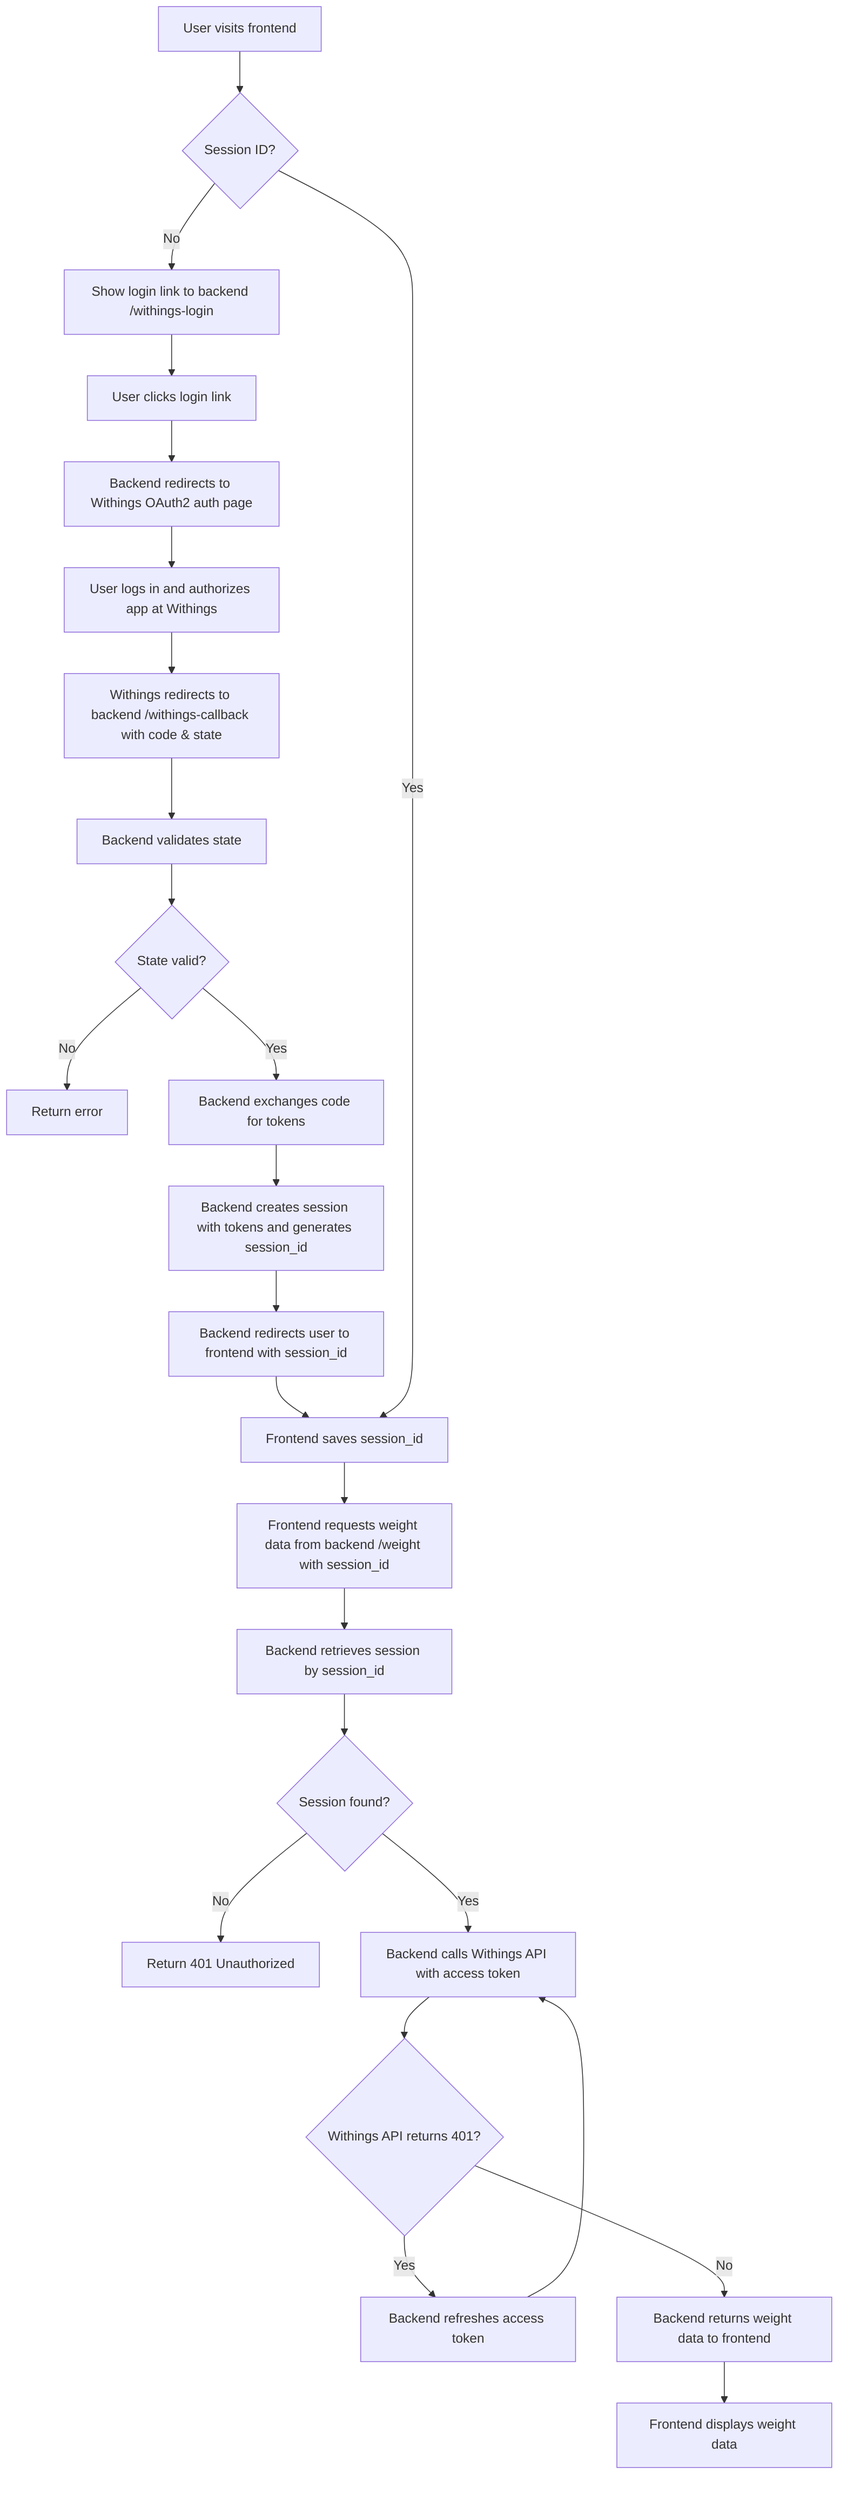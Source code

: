 flowchart TD
    A[User visits frontend] --> B{Session ID?}
    B -- No --> C[Show login link to backend /withings-login]
    C --> D[User clicks login link]
    D --> E[Backend redirects to Withings OAuth2 auth page]
    E --> F[User logs in and authorizes app at Withings]
    F --> G[Withings redirects to backend /withings-callback with code & state]
    G --> H[Backend validates state]
    H --> I{State valid?}
    I -- No --> J[Return error]
    I -- Yes --> K[Backend exchanges code for tokens]
    K --> L[Backend creates session with tokens and generates session_id]
    L --> M[Backend redirects user to frontend with session_id]
    M --> N[Frontend saves session_id]

    B -- Yes --> N

    N --> O[Frontend requests weight data from backend /weight with session_id]
    O --> P[Backend retrieves session by session_id]
    P --> Q{Session found?}
    Q -- No --> R[Return 401 Unauthorized]
    Q -- Yes --> S[Backend calls Withings API with access token]
    S --> T{Withings API returns 401?}
    T -- Yes --> U[Backend refreshes access token]
    U --> S
    T -- No --> V[Backend returns weight data to frontend]
    V --> W[Frontend displays weight data]
